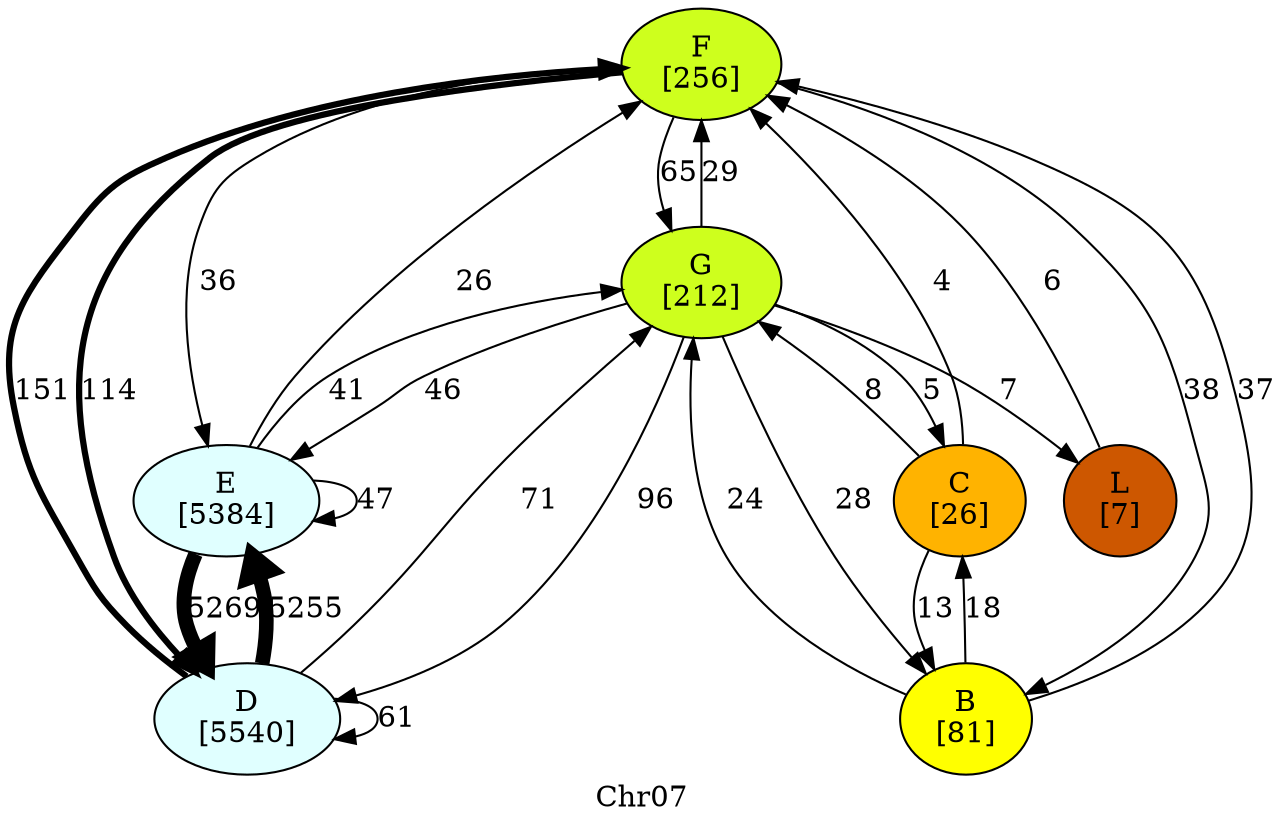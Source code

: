digraph "" {
	graph [label=Chr07];
	node [label="\N"];
	F	[fillcolor="#ceff1d",
		label="F\n[256]",
		style=filled];
	G	[fillcolor="#ceff1d",
		label="G\n[212]",
		style=filled];
	F -> G	[label=65,
		penwidth=1];
	E	[fillcolor="#e0ffff",
		label="E\n[5384]",
		style=filled];
	F -> E	[label=36,
		penwidth=1];
	B	[fillcolor=yellow,
		label="B\n[81]",
		style=filled];
	F -> B	[label=38,
		penwidth=1];
	D	[fillcolor="#e0ffff",
		label="D\n[5540]",
		style=filled];
	F -> D	[label=114,
		penwidth=3];
	G -> F	[label=29,
		penwidth=1];
	L	[fillcolor="#cd5700",
		label="L\n[7]",
		style=filled];
	G -> L	[label=7,
		penwidth=1];
	G -> E	[label=46,
		penwidth=1];
	G -> B	[label=28,
		penwidth=1];
	C	[fillcolor="#ffb300",
		label="C\n[26]",
		style=filled];
	G -> C	[label=5,
		penwidth=1];
	G -> D	[label=96,
		penwidth=1];
	L -> F	[label=6,
		penwidth=1];
	E -> F	[label=26,
		penwidth=1];
	E -> G	[label=41,
		penwidth=1];
	E -> E	[label=47,
		penwidth=1];
	E -> D	[label=5269,
		penwidth=7];
	B -> F	[label=37,
		penwidth=1];
	B -> G	[label=24,
		penwidth=1];
	B -> C	[label=18,
		penwidth=1];
	C -> F	[label=4,
		penwidth=1];
	C -> G	[label=8,
		penwidth=1];
	C -> B	[label=13,
		penwidth=1];
	D -> F	[label=151,
		penwidth=3];
	D -> G	[label=71,
		penwidth=1];
	D -> E	[label=5255,
		penwidth=7];
	D -> D	[label=61,
		penwidth=1];
}

